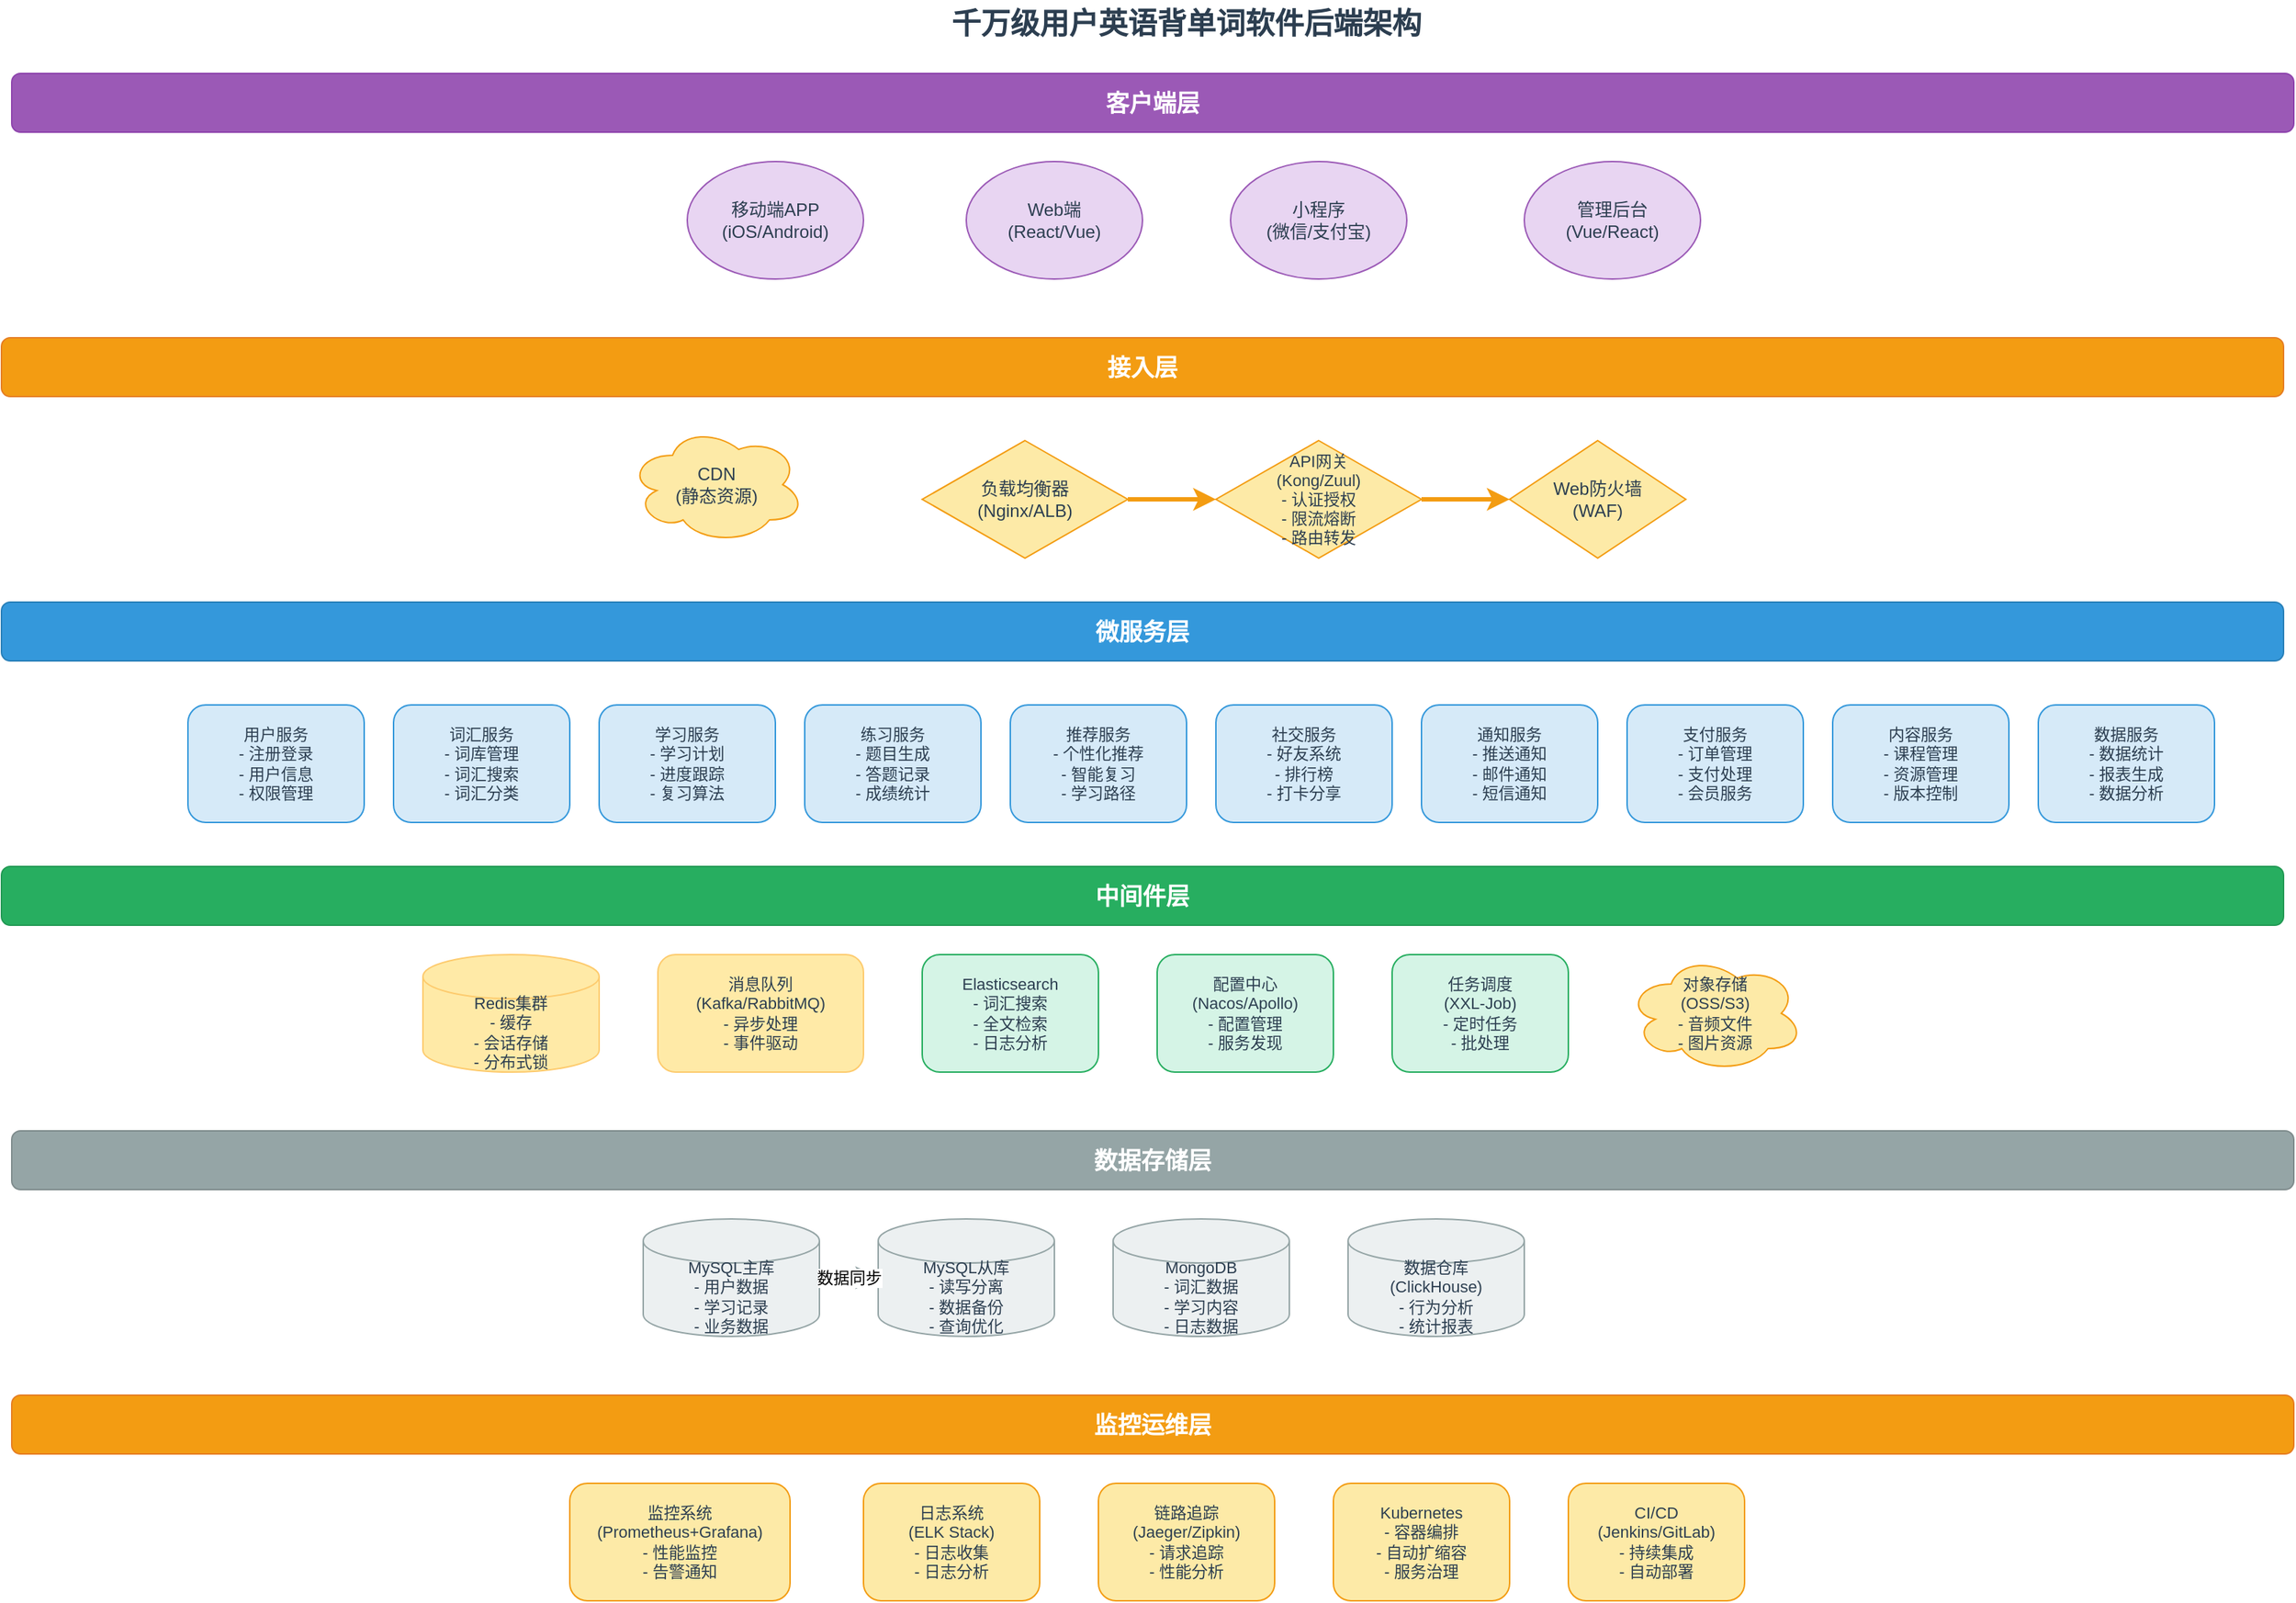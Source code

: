 <mxfile>
    <diagram name="英语背单词软件后端架构" id="architecture">
        <mxGraphModel dx="3843" dy="1059" grid="1" gridSize="10" guides="1" tooltips="1" connect="1" arrows="1" fold="1" page="1" pageScale="1" pageWidth="1654" pageHeight="1169" math="0" shadow="0">
            <root>
                <mxCell id="0"/>
                <mxCell id="1" parent="0"/>
                <mxCell id="title" value="千万级用户英语背单词软件后端架构" style="text;html=1;strokeColor=none;fillColor=none;align=center;verticalAlign=middle;whiteSpace=wrap;rounded=0;fontSize=20;fontStyle=1;fontColor=#2c3e50;" parent="1" vertex="1">
                    <mxGeometry x="490" y="20" width="400" height="30" as="geometry"/>
                </mxCell>
                <mxCell id="client-layer-title" value="客户端层" style="rounded=1;whiteSpace=wrap;html=1;fillColor=#9b59b6;strokeColor=#8e44ad;fontSize=16;fontStyle=1;fontColor=white;" parent="1" vertex="1">
                    <mxGeometry x="-110" y="70" width="1554" height="40" as="geometry"/>
                </mxCell>
                <mxCell id="mobile-app" value="移动端APP&lt;br/&gt;(iOS/Android)" style="ellipse;whiteSpace=wrap;html=1;fillColor=#e8d5f2;strokeColor=#9b59b6;fontSize=12;fontColor=#2c3e50;" parent="1" vertex="1">
                    <mxGeometry x="350" y="130" width="120" height="80" as="geometry"/>
                </mxCell>
                <mxCell id="web-app" value="Web端&lt;br/&gt;(React/Vue)" style="ellipse;whiteSpace=wrap;html=1;fillColor=#e8d5f2;strokeColor=#9b59b6;fontSize=12;fontColor=#2c3e50;" parent="1" vertex="1">
                    <mxGeometry x="540" y="130" width="120" height="80" as="geometry"/>
                </mxCell>
                <mxCell id="mini-app" value="小程序&lt;br/&gt;(微信/支付宝)" style="ellipse;whiteSpace=wrap;html=1;fillColor=#e8d5f2;strokeColor=#9b59b6;fontSize=12;fontColor=#2c3e50;" parent="1" vertex="1">
                    <mxGeometry x="720" y="130" width="120" height="80" as="geometry"/>
                </mxCell>
                <mxCell id="admin-panel" value="管理后台&lt;br/&gt;(Vue/React)" style="ellipse;whiteSpace=wrap;html=1;fillColor=#e8d5f2;strokeColor=#9b59b6;fontSize=12;fontColor=#2c3e50;" parent="1" vertex="1">
                    <mxGeometry x="920" y="130" width="120" height="80" as="geometry"/>
                </mxCell>
                <mxCell id="access-layer-title" value="接入层" style="rounded=1;whiteSpace=wrap;html=1;fillColor=#f39c12;strokeColor=#e67e22;fontSize=16;fontStyle=1;fontColor=white;" parent="1" vertex="1">
                    <mxGeometry x="-117" y="250" width="1554" height="40" as="geometry"/>
                </mxCell>
                <mxCell id="cdn" value="CDN&lt;br/&gt;(静态资源)" style="shape=cloud;whiteSpace=wrap;html=1;fillColor=#fdeaa7;strokeColor=#f39c12;fontSize=12;fontColor=#2c3e50;" parent="1" vertex="1">
                    <mxGeometry x="310" y="310" width="120" height="80" as="geometry"/>
                </mxCell>
                <mxCell id="load-balancer" value="负载均衡器&lt;br/&gt;(Nginx/ALB)" style="rhombus;whiteSpace=wrap;html=1;fillColor=#fdeaa7;strokeColor=#f39c12;fontSize=12;fontColor=#2c3e50;" parent="1" vertex="1">
                    <mxGeometry x="510" y="320" width="140" height="80" as="geometry"/>
                </mxCell>
                <mxCell id="api-gateway" value="API网关&lt;br/&gt;(Kong/Zuul)&lt;br/&gt;- 认证授权&lt;br/&gt;- 限流熔断&lt;br/&gt;- 路由转发" style="rhombus;whiteSpace=wrap;html=1;fillColor=#fdeaa7;strokeColor=#f39c12;fontSize=11;fontColor=#2c3e50;" parent="1" vertex="1">
                    <mxGeometry x="710" y="320" width="140" height="80" as="geometry"/>
                </mxCell>
                <mxCell id="waf" value="Web防火墙&lt;br/&gt;(WAF)" style="rhombus;whiteSpace=wrap;html=1;fillColor=#fdeaa7;strokeColor=#f39c12;fontSize=12;fontColor=#2c3e50;" parent="1" vertex="1">
                    <mxGeometry x="910" y="320" width="120" height="80" as="geometry"/>
                </mxCell>
                <mxCell id="microservice-layer-title" value="微服务层" style="rounded=1;whiteSpace=wrap;html=1;fillColor=#3498db;strokeColor=#2980b9;fontSize=16;fontStyle=1;fontColor=white;" parent="1" vertex="1">
                    <mxGeometry x="-117" y="430" width="1554" height="40" as="geometry"/>
                </mxCell>
                <mxCell id="user-service" value="用户服务&lt;br/&gt;- 注册登录&lt;br/&gt;- 用户信息&lt;br/&gt;- 权限管理" style="rounded=1;whiteSpace=wrap;html=1;fillColor=#d6eaf8;strokeColor=#3498db;fontSize=11;fontColor=#2c3e50;" parent="1" vertex="1">
                    <mxGeometry x="10" y="500" width="120" height="80" as="geometry"/>
                </mxCell>
                <mxCell id="vocabulary-service" value="词汇服务&lt;br/&gt;- 词库管理&lt;br/&gt;- 词汇搜索&lt;br/&gt;- 词汇分类" style="rounded=1;whiteSpace=wrap;html=1;fillColor=#d6eaf8;strokeColor=#3498db;fontSize=11;fontColor=#2c3e50;" parent="1" vertex="1">
                    <mxGeometry x="150" y="500" width="120" height="80" as="geometry"/>
                </mxCell>
                <mxCell id="learning-service" value="学习服务&lt;br/&gt;- 学习计划&lt;br/&gt;- 进度跟踪&lt;br/&gt;- 复习算法" style="rounded=1;whiteSpace=wrap;html=1;fillColor=#d6eaf8;strokeColor=#3498db;fontSize=11;fontColor=#2c3e50;" parent="1" vertex="1">
                    <mxGeometry x="290" y="500" width="120" height="80" as="geometry"/>
                </mxCell>
                <mxCell id="exercise-service" value="练习服务&lt;br/&gt;- 题目生成&lt;br/&gt;- 答题记录&lt;br/&gt;- 成绩统计" style="rounded=1;whiteSpace=wrap;html=1;fillColor=#d6eaf8;strokeColor=#3498db;fontSize=11;fontColor=#2c3e50;" parent="1" vertex="1">
                    <mxGeometry x="430" y="500" width="120" height="80" as="geometry"/>
                </mxCell>
                <mxCell id="recommendation-service" value="推荐服务&lt;br/&gt;- 个性化推荐&lt;br/&gt;- 智能复习&lt;br/&gt;- 学习路径" style="rounded=1;whiteSpace=wrap;html=1;fillColor=#d6eaf8;strokeColor=#3498db;fontSize=11;fontColor=#2c3e50;" parent="1" vertex="1">
                    <mxGeometry x="570" y="500" width="120" height="80" as="geometry"/>
                </mxCell>
                <mxCell id="social-service" value="社交服务&lt;br/&gt;- 好友系统&lt;br/&gt;- 排行榜&lt;br/&gt;- 打卡分享" style="rounded=1;whiteSpace=wrap;html=1;fillColor=#d6eaf8;strokeColor=#3498db;fontSize=11;fontColor=#2c3e50;" parent="1" vertex="1">
                    <mxGeometry x="710" y="500" width="120" height="80" as="geometry"/>
                </mxCell>
                <mxCell id="notification-service" value="通知服务&lt;br/&gt;- 推送通知&lt;br/&gt;- 邮件通知&lt;br/&gt;- 短信通知" style="rounded=1;whiteSpace=wrap;html=1;fillColor=#d6eaf8;strokeColor=#3498db;fontSize=11;fontColor=#2c3e50;" parent="1" vertex="1">
                    <mxGeometry x="850" y="500" width="120" height="80" as="geometry"/>
                </mxCell>
                <mxCell id="payment-service" value="支付服务&lt;br/&gt;- 订单管理&lt;br/&gt;- 支付处理&lt;br/&gt;- 会员服务" style="rounded=1;whiteSpace=wrap;html=1;fillColor=#d6eaf8;strokeColor=#3498db;fontSize=11;fontColor=#2c3e50;" parent="1" vertex="1">
                    <mxGeometry x="990" y="500" width="120" height="80" as="geometry"/>
                </mxCell>
                <mxCell id="content-service" value="内容服务&lt;br/&gt;- 课程管理&lt;br/&gt;- 资源管理&lt;br/&gt;- 版本控制" style="rounded=1;whiteSpace=wrap;html=1;fillColor=#d6eaf8;strokeColor=#3498db;fontSize=11;fontColor=#2c3e50;" parent="1" vertex="1">
                    <mxGeometry x="1130" y="500" width="120" height="80" as="geometry"/>
                </mxCell>
                <mxCell id="data-service" value="数据服务&lt;br/&gt;- 数据统计&lt;br/&gt;- 报表生成&lt;br/&gt;- 数据分析" style="rounded=1;whiteSpace=wrap;html=1;fillColor=#d6eaf8;strokeColor=#3498db;fontSize=11;fontColor=#2c3e50;" parent="1" vertex="1">
                    <mxGeometry x="1270" y="500" width="120" height="80" as="geometry"/>
                </mxCell>
                <mxCell id="middleware-layer-title" value="中间件层" style="rounded=1;whiteSpace=wrap;html=1;fillColor=#27ae60;strokeColor=#229954;fontSize=16;fontStyle=1;fontColor=white;" parent="1" vertex="1">
                    <mxGeometry x="-117" y="610" width="1554" height="40" as="geometry"/>
                </mxCell>
                <mxCell id="redis-cluster" value="Redis集群&lt;br/&gt;- 缓存&lt;br/&gt;- 会话存储&lt;br/&gt;- 分布式锁" style="shape=cylinder3;whiteSpace=wrap;html=1;boundedLbl=1;backgroundOutline=1;size=15;fillColor=#ffeaa7;strokeColor=#fdcb6e;fontSize=11;fontColor=#2c3e50;" parent="1" vertex="1">
                    <mxGeometry x="170" y="670" width="120" height="80" as="geometry"/>
                </mxCell>
                <mxCell id="message-queue" value="消息队列&lt;br/&gt;(Kafka/RabbitMQ)&lt;br/&gt;- 异步处理&lt;br/&gt;- 事件驱动" style="rounded=1;whiteSpace=wrap;html=1;fillColor=#ffeaa7;strokeColor=#fdcb6e;fontSize=11;fontColor=#2c3e50;" parent="1" vertex="1">
                    <mxGeometry x="330" y="670" width="140" height="80" as="geometry"/>
                </mxCell>
                <mxCell id="elasticsearch" value="Elasticsearch&lt;br/&gt;- 词汇搜索&lt;br/&gt;- 全文检索&lt;br/&gt;- 日志分析" style="rounded=1;whiteSpace=wrap;html=1;fillColor=#d5f4e6;strokeColor=#27ae60;fontSize=11;fontColor=#2c3e50;" parent="1" vertex="1">
                    <mxGeometry x="510" y="670" width="120" height="80" as="geometry"/>
                </mxCell>
                <mxCell id="config-center" value="配置中心&lt;br/&gt;(Nacos/Apollo)&lt;br/&gt;- 配置管理&lt;br/&gt;- 服务发现" style="rounded=1;whiteSpace=wrap;html=1;fillColor=#d5f4e6;strokeColor=#27ae60;fontSize=11;fontColor=#2c3e50;" parent="1" vertex="1">
                    <mxGeometry x="670" y="670" width="120" height="80" as="geometry"/>
                </mxCell>
                <mxCell id="job-scheduler" value="任务调度&lt;br/&gt;(XXL-Job)&lt;br/&gt;- 定时任务&lt;br/&gt;- 批处理" style="rounded=1;whiteSpace=wrap;html=1;fillColor=#d5f4e6;strokeColor=#27ae60;fontSize=11;fontColor=#2c3e50;" parent="1" vertex="1">
                    <mxGeometry x="830" y="670" width="120" height="80" as="geometry"/>
                </mxCell>
                <mxCell id="file-storage" value="对象存储&lt;br/&gt;(OSS/S3)&lt;br/&gt;- 音频文件&lt;br/&gt;- 图片资源" style="shape=cloud;whiteSpace=wrap;html=1;fillColor=#fdeaa7;strokeColor=#f39c12;fontSize=11;fontColor=#2c3e50;" parent="1" vertex="1">
                    <mxGeometry x="990" y="670" width="120" height="80" as="geometry"/>
                </mxCell>
                <mxCell id="storage-layer-title" value="数据存储层" style="rounded=1;whiteSpace=wrap;html=1;fillColor=#95a5a6;strokeColor=#7f8c8d;fontSize=16;fontStyle=1;fontColor=white;" parent="1" vertex="1">
                    <mxGeometry x="-110" y="790" width="1554" height="40" as="geometry"/>
                </mxCell>
                <mxCell id="mysql-master" value="MySQL主库&lt;br/&gt;- 用户数据&lt;br/&gt;- 学习记录&lt;br/&gt;- 业务数据" style="shape=cylinder3;whiteSpace=wrap;html=1;boundedLbl=1;backgroundOutline=1;size=15;fillColor=#ecf0f1;strokeColor=#95a5a6;fontSize=11;fontColor=#2c3e50;" parent="1" vertex="1">
                    <mxGeometry x="320" y="850" width="120" height="80" as="geometry"/>
                </mxCell>
                <mxCell id="mysql-slave" value="MySQL从库&lt;br/&gt;- 读写分离&lt;br/&gt;- 数据备份&lt;br/&gt;- 查询优化" style="shape=cylinder3;whiteSpace=wrap;html=1;boundedLbl=1;backgroundOutline=1;size=15;fillColor=#ecf0f1;strokeColor=#95a5a6;fontSize=11;fontColor=#2c3e50;" parent="1" vertex="1">
                    <mxGeometry x="480" y="850" width="120" height="80" as="geometry"/>
                </mxCell>
                <mxCell id="mongodb" value="MongoDB&lt;br/&gt;- 词汇数据&lt;br/&gt;- 学习内容&lt;br/&gt;- 日志数据" style="shape=cylinder3;whiteSpace=wrap;html=1;boundedLbl=1;backgroundOutline=1;size=15;fillColor=#ecf0f1;strokeColor=#95a5a6;fontSize=11;fontColor=#2c3e50;" parent="1" vertex="1">
                    <mxGeometry x="640" y="850" width="120" height="80" as="geometry"/>
                </mxCell>
                <mxCell id="data-warehouse" value="数据仓库&lt;br/&gt;(ClickHouse)&lt;br/&gt;- 行为分析&lt;br/&gt;- 统计报表" style="shape=cylinder3;whiteSpace=wrap;html=1;boundedLbl=1;backgroundOutline=1;size=15;fillColor=#ecf0f1;strokeColor=#95a5a6;fontSize=11;fontColor=#2c3e50;" parent="1" vertex="1">
                    <mxGeometry x="800" y="850" width="120" height="80" as="geometry"/>
                </mxCell>
                <mxCell id="monitoring-layer-title" value="监控运维层" style="rounded=1;whiteSpace=wrap;html=1;fillColor=#f39c12;strokeColor=#e67e22;fontSize=16;fontStyle=1;fontColor=white;" parent="1" vertex="1">
                    <mxGeometry x="-110" y="970" width="1554" height="40" as="geometry"/>
                </mxCell>
                <mxCell id="monitoring" value="监控系统&lt;br/&gt;(Prometheus+Grafana)&lt;br/&gt;- 性能监控&lt;br/&gt;- 告警通知" style="rounded=1;whiteSpace=wrap;html=1;fillColor=#fdeaa7;strokeColor=#f39c12;fontSize=11;fontColor=#2c3e50;" parent="1" vertex="1">
                    <mxGeometry x="270" y="1030" width="150" height="80" as="geometry"/>
                </mxCell>
                <mxCell id="logging" value="日志系统&lt;br/&gt;(ELK Stack)&lt;br/&gt;- 日志收集&lt;br/&gt;- 日志分析" style="rounded=1;whiteSpace=wrap;html=1;fillColor=#fdeaa7;strokeColor=#f39c12;fontSize=11;fontColor=#2c3e50;" parent="1" vertex="1">
                    <mxGeometry x="470" y="1030" width="120" height="80" as="geometry"/>
                </mxCell>
                <mxCell id="tracing" value="链路追踪&lt;br/&gt;(Jaeger/Zipkin)&lt;br/&gt;- 请求追踪&lt;br/&gt;- 性能分析" style="rounded=1;whiteSpace=wrap;html=1;fillColor=#fdeaa7;strokeColor=#f39c12;fontSize=11;fontColor=#2c3e50;" parent="1" vertex="1">
                    <mxGeometry x="630" y="1030" width="120" height="80" as="geometry"/>
                </mxCell>
                <mxCell id="kubernetes" value="Kubernetes&lt;br/&gt;- 容器编排&lt;br/&gt;- 自动扩缩容&lt;br/&gt;- 服务治理" style="rounded=1;whiteSpace=wrap;html=1;fillColor=#fdeaa7;strokeColor=#f39c12;fontSize=11;fontColor=#2c3e50;" parent="1" vertex="1">
                    <mxGeometry x="790" y="1030" width="120" height="80" as="geometry"/>
                </mxCell>
                <mxCell id="cicd" value="CI/CD&lt;br/&gt;(Jenkins/GitLab)&lt;br/&gt;- 持续集成&lt;br/&gt;- 自动部署" style="rounded=1;whiteSpace=wrap;html=1;fillColor=#fdeaa7;strokeColor=#f39c12;fontSize=11;fontColor=#2c3e50;" parent="1" vertex="1">
                    <mxGeometry x="950" y="1030" width="120" height="80" as="geometry"/>
                </mxCell>
                <mxCell id="edge-lb-to-gateway" value="" style="endArrow=classic;html=1;rounded=0;exitX=1;exitY=0.5;exitDx=0;exitDy=0;entryX=0;entryY=0.5;entryDx=0;entryDy=0;strokeWidth=3;strokeColor=#f39c12;" parent="1" source="load-balancer" target="api-gateway" edge="1">
                    <mxGeometry width="50" height="50" relative="1" as="geometry">
                        <mxPoint x="650" y="360" as="sourcePoint"/>
                        <mxPoint x="700" y="310" as="targetPoint"/>
                    </mxGeometry>
                </mxCell>
                <mxCell id="edge-gateway-to-waf" value="" style="endArrow=classic;html=1;rounded=0;exitX=1;exitY=0.5;exitDx=0;exitDy=0;entryX=0;entryY=0.5;entryDx=0;entryDy=0;strokeWidth=3;strokeColor=#f39c12;" parent="1" source="api-gateway" target="waf" edge="1">
                    <mxGeometry width="50" height="50" relative="1" as="geometry">
                        <mxPoint x="850" y="360" as="sourcePoint"/>
                        <mxPoint x="900" y="310" as="targetPoint"/>
                    </mxGeometry>
                </mxCell>
                <mxCell id="edge-master-to-slave" value="数据同步" style="endArrow=classic;html=1;rounded=0;exitX=1;exitY=0.5;exitDx=0;exitDy=0;entryX=0;entryY=0.5;entryDx=0;entryDy=0;strokeWidth=3;strokeColor=#95a5a6;" parent="1" source="mysql-master" target="mysql-slave" edge="1">
                    <mxGeometry width="50" height="50" relative="1" as="geometry">
                        <mxPoint x="440" y="890" as="sourcePoint"/>
                        <mxPoint x="490" y="840" as="targetPoint"/>
                    </mxGeometry>
                </mxCell>
            </root>
        </mxGraphModel>
    </diagram>
</mxfile>
